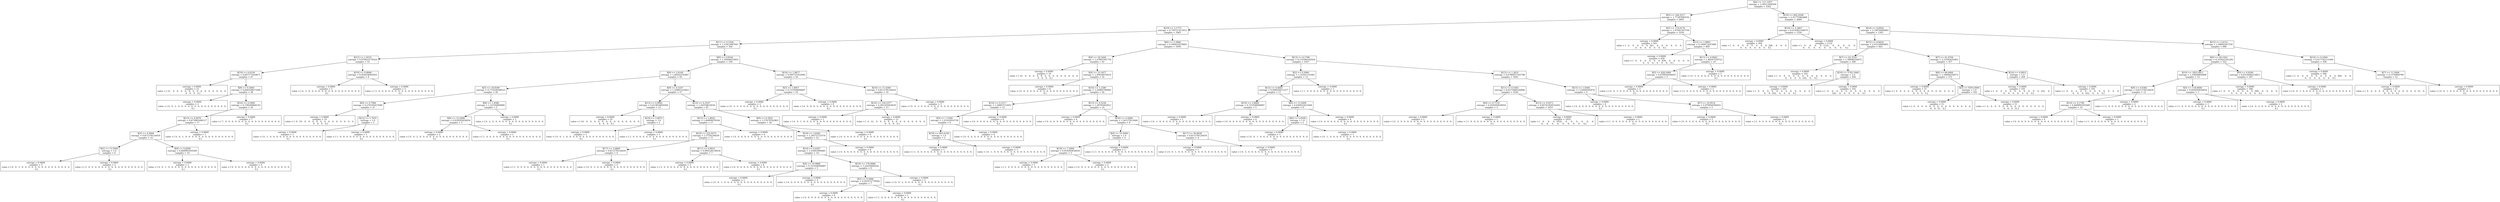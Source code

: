 digraph Tree {
0 [label="X[4] <= 111.1937\nentropy = 3.30511858504\nsamples = 5562", shape="box"] ;
1 [label="X[5] <= 164.3517\nentropy = 1.77287849192\nsamples = 2893", shape="box"] ;
0 -> 1 ;
2 [label="X[19] <= 2.1773\nentropy = 0.730727413912\nsamples = 1863", shape="box"] ;
1 -> 2 ;
3 [label="X[11] <= 0.5326\nentropy = 1.52412687047\nsamples = 164", shape="box"] ;
2 -> 3 ;
4 [label="X[12] <= 1.0532\nentropy = 0.970623179324\nsamples = 55", shape="box"] ;
3 -> 4 ;
5 [label="X[19] <= 0.6334\nentropy = 0.607171654871\nsamples = 47", shape="box"] ;
4 -> 5 ;
6 [label="entropy = 0.0000\nsamples = 21\nvalue = [ 21.   0.   0.   0.   0.   0.   0.   0.   0.   0.   0.   0.   0.   0.   0.
   0.   0.   0.   0.]", shape="box"] ;
5 -> 6 ;
7 [label="X[8] <= 0.5000\nentropy = 0.840358671609\nsamples = 26", shape="box"] ;
5 -> 7 ;
8 [label="entropy = 0.0000\nsamples = 2\nvalue = [ 0.  0.  2.  0.  0.  0.  0.  0.  0.  0.  0.  0.  0.  0.  0.  0.  0.  0.
  0.]", shape="box"] ;
7 -> 8 ;
9 [label="X[16] <= 0.5000\nentropy = 0.738284866143\nsamples = 24", shape="box"] ;
7 -> 9 ;
10 [label="X[13] <= 0.9076\nentropy = 0.873981048127\nsamples = 17", shape="box"] ;
9 -> 10 ;
11 [label="X[3] <= 4.5000\nentropy = 0.811278124459\nsamples = 16", shape="box"] ;
10 -> 11 ;
12 [label="X[5] <= 12.5000\nentropy = 1.0\nsamples = 6", shape="box"] ;
11 -> 12 ;
13 [label="entropy = 0.0000\nsamples = 3\nvalue = [ 0.  0.  3.  0.  0.  0.  0.  0.  0.  0.  0.  0.  0.  0.  0.  0.  0.  0.
  0.]", shape="box"] ;
12 -> 13 ;
14 [label="entropy = 0.0000\nsamples = 3\nvalue = [ 3.  0.  0.  0.  0.  0.  0.  0.  0.  0.  0.  0.  0.  0.  0.  0.  0.  0.
  0.]", shape="box"] ;
12 -> 14 ;
15 [label="X[9] <= 0.8296\nentropy = 0.468995593589\nsamples = 10", shape="box"] ;
11 -> 15 ;
16 [label="entropy = 0.0000\nsamples = 1\nvalue = [ 0.  0.  1.  0.  0.  0.  0.  0.  0.  0.  0.  0.  0.  0.  0.  0.  0.  0.
  0.]", shape="box"] ;
15 -> 16 ;
17 [label="entropy = 0.0000\nsamples = 9\nvalue = [ 9.  0.  0.  0.  0.  0.  0.  0.  0.  0.  0.  0.  0.  0.  0.  0.  0.  0.
  0.]", shape="box"] ;
15 -> 17 ;
18 [label="entropy = 0.0000\nsamples = 1\nvalue = [ 0.  0.  1.  0.  0.  0.  0.  0.  0.  0.  0.  0.  0.  0.  0.  0.  0.  0.
  0.]", shape="box"] ;
10 -> 18 ;
19 [label="entropy = 0.0000\nsamples = 7\nvalue = [ 7.  0.  0.  0.  0.  0.  0.  0.  0.  0.  0.  0.  0.  0.  0.  0.  0.  0.
  0.]", shape="box"] ;
9 -> 19 ;
20 [label="X[19] <= 0.8848\nentropy = 0.954434002925\nsamples = 8", shape="box"] ;
4 -> 20 ;
21 [label="entropy = 0.0000\nsamples = 5\nvalue = [ 0.  5.  0.  0.  0.  0.  0.  0.  0.  0.  0.  0.  0.  0.  0.  0.  0.  0.
  0.]", shape="box"] ;
20 -> 21 ;
22 [label="entropy = 0.0000\nsamples = 3\nvalue = [ 3.  0.  0.  0.  0.  0.  0.  0.  0.  0.  0.  0.  0.  0.  0.  0.  0.  0.
  0.]", shape="box"] ;
20 -> 22 ;
23 [label="X[9] <= 0.8164\nentropy = 1.50440610925\nsamples = 109", shape="box"] ;
3 -> 23 ;
24 [label="X[8] <= 2.6169\nentropy = 1.48243195487\nsamples = 83", shape="box"] ;
23 -> 24 ;
25 [label="X[5] <= 18.8349\nentropy = 0.773228348525\nsamples = 26", shape="box"] ;
24 -> 25 ;
26 [label="X[9] <= 0.7966\nentropy = 0.276195427648\nsamples = 21", shape="box"] ;
25 -> 26 ;
27 [label="entropy = 0.0000\nsamples = 19\nvalue = [  0.  19.   0.   0.   0.   0.   0.   0.   0.   0.   0.   0.   0.   0.   0.
   0.   0.   0.   0.]", shape="box"] ;
26 -> 27 ;
28 [label="X[12] <= 1.7031\nentropy = 1.0\nsamples = 2", shape="box"] ;
26 -> 28 ;
29 [label="entropy = 0.0000\nsamples = 1\nvalue = [ 0.  1.  0.  0.  0.  0.  0.  0.  0.  0.  0.  0.  0.  0.  0.  0.  0.  0.
  0.]", shape="box"] ;
28 -> 29 ;
30 [label="entropy = 0.0000\nsamples = 1\nvalue = [ 1.  0.  0.  0.  0.  0.  0.  0.  0.  0.  0.  0.  0.  0.  0.  0.  0.  0.
  0.]", shape="box"] ;
28 -> 30 ;
31 [label="X[8] <= 1.4586\nentropy = 1.52192809489\nsamples = 5", shape="box"] ;
25 -> 31 ;
32 [label="X[0] <= 12.5000\nentropy = 0.918295834054\nsamples = 3", shape="box"] ;
31 -> 32 ;
33 [label="entropy = 0.0000\nsamples = 2\nvalue = [ 0.  0.  2.  0.  0.  0.  0.  0.  0.  0.  0.  0.  0.  0.  0.  0.  0.  0.
  0.]", shape="box"] ;
32 -> 33 ;
34 [label="entropy = 0.0000\nsamples = 1\nvalue = [ 1.  0.  0.  0.  0.  0.  0.  0.  0.  0.  0.  0.  0.  0.  0.  0.  0.  0.
  0.]", shape="box"] ;
32 -> 34 ;
35 [label="entropy = 0.0000\nsamples = 2\nvalue = [ 0.  2.  0.  0.  0.  0.  0.  0.  0.  0.  0.  0.  0.  0.  0.  0.  0.  0.
  0.]", shape="box"] ;
31 -> 35 ;
36 [label="X[9] <= 0.5107\nentropy = 1.52805143463\nsamples = 57", shape="box"] ;
24 -> 36 ;
37 [label="X[13] <= 0.9962\nentropy = 0.413816850304\nsamples = 12", shape="box"] ;
36 -> 37 ;
38 [label="entropy = 0.0000\nsamples = 10\nvalue = [ 10.   0.   0.   0.   0.   0.   0.   0.   0.   0.   0.   0.   0.   0.   0.
   0.   0.   0.   0.]", shape="box"] ;
37 -> 38 ;
39 [label="X[19] <= 2.0872\nentropy = 1.0\nsamples = 2", shape="box"] ;
37 -> 39 ;
40 [label="entropy = 0.0000\nsamples = 1\nvalue = [ 0.  0.  1.  0.  0.  0.  0.  0.  0.  0.  0.  0.  0.  0.  0.  0.  0.  0.
  0.]", shape="box"] ;
39 -> 40 ;
41 [label="entropy = 0.0000\nsamples = 1\nvalue = [ 1.  0.  0.  0.  0.  0.  0.  0.  0.  0.  0.  0.  0.  0.  0.  0.  0.  0.
  0.]", shape="box"] ;
39 -> 41 ;
42 [label="X[14] <= 0.3527\nentropy = 1.56559623036\nsamples = 45", shape="box"] ;
36 -> 42 ;
43 [label="X[12] <= 1.8935\nentropy = 1.46809078166\nsamples = 17", shape="box"] ;
42 -> 43 ;
44 [label="X[10] <= 222.9575\nentropy = 1.5726236639\nsamples = 11", shape="box"] ;
43 -> 44 ;
45 [label="X[17] <= 2.6860\nentropy = 0.811278124459\nsamples = 4", shape="box"] ;
44 -> 45 ;
46 [label="entropy = 0.0000\nsamples = 1\nvalue = [ 1.  0.  0.  0.  0.  0.  0.  0.  0.  0.  0.  0.  0.  0.  0.  0.  0.  0.
  0.]", shape="box"] ;
45 -> 46 ;
47 [label="entropy = 0.0000\nsamples = 3\nvalue = [ 0.  0.  3.  0.  0.  0.  0.  0.  0.  0.  0.  0.  0.  0.  0.  0.  0.  0.
  0.]", shape="box"] ;
45 -> 47 ;
48 [label="X[11] <= 0.9933\nentropy = 0.985228136034\nsamples = 7", shape="box"] ;
44 -> 48 ;
49 [label="entropy = 0.0000\nsamples = 3\nvalue = [ 3.  0.  0.  0.  0.  0.  0.  0.  0.  0.  0.  0.  0.  0.  0.  0.  0.  0.
  0.]", shape="box"] ;
48 -> 49 ;
50 [label="entropy = 0.0000\nsamples = 4\nvalue = [ 0.  4.  0.  0.  0.  0.  0.  0.  0.  0.  0.  0.  0.  0.  0.  0.  0.  0.
  0.]", shape="box"] ;
48 -> 50 ;
51 [label="entropy = 0.0000\nsamples = 6\nvalue = [ 0.  0.  6.  0.  0.  0.  0.  0.  0.  0.  0.  0.  0.  0.  0.  0.  0.  0.
  0.]", shape="box"] ;
43 -> 51 ;
52 [label="X[9] <= 0.7855\nentropy = 1.37479762863\nsamples = 28", shape="box"] ;
42 -> 52 ;
53 [label="X[18] <= 3.8302\nentropy = 1.29272721476\nsamples = 22", shape="box"] ;
52 -> 53 ;
54 [label="X[14] <= 0.4307\nentropy = 1.53061899485\nsamples = 14", shape="box"] ;
53 -> 54 ;
55 [label="X[4] <= 10.9880\nentropy = 0.721928094887\nsamples = 5", shape="box"] ;
54 -> 55 ;
56 [label="entropy = 0.0000\nsamples = 1\nvalue = [ 0.  0.  1.  0.  0.  0.  0.  0.  0.  0.  0.  0.  0.  0.  0.  0.  0.  0.
  0.]", shape="box"] ;
55 -> 56 ;
57 [label="entropy = 0.0000\nsamples = 4\nvalue = [ 4.  0.  0.  0.  0.  0.  0.  0.  0.  0.  0.  0.  0.  0.  0.  0.  0.  0.
  0.]", shape="box"] ;
55 -> 57 ;
58 [label="X[10] <= 178.0886\nentropy = 1.22439444541\nsamples = 9", shape="box"] ;
54 -> 58 ;
59 [label="X[2] <= 9.5000\nentropy = 0.591672778582\nsamples = 7", shape="box"] ;
58 -> 59 ;
60 [label="entropy = 0.0000\nsamples = 6\nvalue = [ 0.  6.  0.  0.  0.  0.  0.  0.  0.  0.  0.  0.  0.  0.  0.  0.  0.  0.
  0.]", shape="box"] ;
59 -> 60 ;
61 [label="entropy = 0.0000\nsamples = 1\nvalue = [ 1.  0.  0.  0.  0.  0.  0.  0.  0.  0.  0.  0.  0.  0.  0.  0.  0.  0.
  0.]", shape="box"] ;
59 -> 61 ;
62 [label="entropy = 0.0000\nsamples = 2\nvalue = [ 0.  0.  2.  0.  0.  0.  0.  0.  0.  0.  0.  0.  0.  0.  0.  0.  0.  0.
  0.]", shape="box"] ;
58 -> 62 ;
63 [label="entropy = 0.0000\nsamples = 8\nvalue = [ 0.  8.  0.  0.  0.  0.  0.  0.  0.  0.  0.  0.  0.  0.  0.  0.  0.  0.
  0.]", shape="box"] ;
53 -> 63 ;
64 [label="entropy = 0.0000\nsamples = 6\nvalue = [ 6.  0.  0.  0.  0.  0.  0.  0.  0.  0.  0.  0.  0.  0.  0.  0.  0.  0.
  0.]", shape="box"] ;
52 -> 64 ;
65 [label="X[16] <= 1.9877\nentropy = 0.995727452085\nsamples = 26", shape="box"] ;
23 -> 65 ;
66 [label="X[5] <= 1.8957\nentropy = 0.721928094887\nsamples = 10", shape="box"] ;
65 -> 66 ;
67 [label="entropy = 0.0000\nsamples = 2\nvalue = [ 0.  2.  0.  0.  0.  0.  0.  0.  0.  0.  0.  0.  0.  0.  0.  0.  0.  0.
  0.]", shape="box"] ;
66 -> 67 ;
68 [label="entropy = 0.0000\nsamples = 8\nvalue = [ 0.  0.  8.  0.  0.  0.  0.  0.  0.  0.  0.  0.  0.  0.  0.  0.  0.  0.
  0.]", shape="box"] ;
66 -> 68 ;
69 [label="X[16] <= 11.6306\nentropy = 0.811278124459\nsamples = 16", shape="box"] ;
65 -> 69 ;
70 [label="X[10] <= 154.5377\nentropy = 0.391243563629\nsamples = 13", shape="box"] ;
69 -> 70 ;
71 [label="entropy = 0.0000\nsamples = 1\nvalue = [ 0.  0.  1.  0.  0.  0.  0.  0.  0.  0.  0.  0.  0.  0.  0.  0.  0.  0.
  0.]", shape="box"] ;
70 -> 71 ;
72 [label="entropy = 0.0000\nsamples = 12\nvalue = [  0.  12.   0.   0.   0.   0.   0.   0.   0.   0.   0.   0.   0.   0.   0.
   0.   0.   0.   0.]", shape="box"] ;
70 -> 72 ;
73 [label="entropy = 0.0000\nsamples = 3\nvalue = [ 0.  0.  3.  0.  0.  0.  0.  0.  0.  0.  0.  0.  0.  0.  0.  0.  0.  0.
  0.]", shape="box"] ;
69 -> 73 ;
74 [label="X[6] <= 3.3984\nentropy = 0.300425078405\nsamples = 1699", shape="box"] ;
2 -> 74 ;
75 [label="X[4] <= 18.5444\nentropy = 1.47893391778\nsamples = 42", shape="box"] ;
74 -> 75 ;
76 [label="entropy = 0.0000\nsamples = 10\nvalue = [ 10.   0.   0.   0.   0.   0.   0.   0.   0.   0.   0.   0.   0.   0.   0.
   0.   0.   0.   0.]", shape="box"] ;
75 -> 76 ;
77 [label="X[4] <= 23.1877\nentropy = 1.49434970414\nsamples = 32", shape="box"] ;
75 -> 77 ;
78 [label="entropy = 0.0000\nsamples = 6\nvalue = [ 0.  6.  0.  0.  0.  0.  0.  0.  0.  0.  0.  0.  0.  0.  0.  0.  0.  0.
  0.]", shape="box"] ;
77 -> 78 ;
79 [label="X[16] <= 1.2396\nentropy = 1.56966700982\nsamples = 26", shape="box"] ;
77 -> 79 ;
80 [label="X[14] <= 0.3117\nentropy = 1.28067212952\nsamples = 12", shape="box"] ;
79 -> 80 ;
81 [label="X[3] <= 7.5594\nentropy = 1.25162916739\nsamples = 6", shape="box"] ;
80 -> 81 ;
82 [label="X[10] <= 863.4149\nentropy = 1.0\nsamples = 2", shape="box"] ;
81 -> 82 ;
83 [label="entropy = 0.0000\nsamples = 1\nvalue = [ 1.  0.  0.  0.  0.  0.  0.  0.  0.  0.  0.  0.  0.  0.  0.  0.  0.  0.
  0.]", shape="box"] ;
82 -> 83 ;
84 [label="entropy = 0.0000\nsamples = 1\nvalue = [ 0.  1.  0.  0.  0.  0.  0.  0.  0.  0.  0.  0.  0.  0.  0.  0.  0.  0.
  0.]", shape="box"] ;
82 -> 84 ;
85 [label="entropy = 0.0000\nsamples = 4\nvalue = [ 0.  0.  4.  0.  0.  0.  0.  0.  0.  0.  0.  0.  0.  0.  0.  0.  0.  0.
  0.]", shape="box"] ;
81 -> 85 ;
86 [label="entropy = 0.0000\nsamples = 6\nvalue = [ 6.  0.  0.  0.  0.  0.  0.  0.  0.  0.  0.  0.  0.  0.  0.  0.  0.  0.
  0.]", shape="box"] ;
80 -> 86 ;
87 [label="X[13] <= 0.5236\nentropy = 1.28705402812\nsamples = 14", shape="box"] ;
79 -> 87 ;
88 [label="entropy = 0.0000\nsamples = 6\nvalue = [ 0.  6.  0.  0.  0.  0.  0.  0.  0.  0.  0.  0.  0.  0.  0.  0.  0.  0.
  0.]", shape="box"] ;
87 -> 88 ;
89 [label="X[16] <= 4.5000\nentropy = 1.56127812446\nsamples = 8", shape="box"] ;
87 -> 89 ;
90 [label="X[4] <= 33.5000\nentropy = 1.0\nsamples = 4", shape="box"] ;
89 -> 90 ;
91 [label="X[18] <= 7.5000\nentropy = 0.918295834054\nsamples = 3", shape="box"] ;
90 -> 91 ;
92 [label="entropy = 0.0000\nsamples = 1\nvalue = [ 1.  0.  0.  0.  0.  0.  0.  0.  0.  0.  0.  0.  0.  0.  0.  0.  0.  0.
  0.]", shape="box"] ;
91 -> 92 ;
93 [label="entropy = 0.0000\nsamples = 2\nvalue = [ 0.  0.  2.  0.  0.  0.  0.  0.  0.  0.  0.  0.  0.  0.  0.  0.  0.  0.
  0.]", shape="box"] ;
91 -> 93 ;
94 [label="entropy = 0.0000\nsamples = 1\nvalue = [ 1.  0.  0.  0.  0.  0.  0.  0.  0.  0.  0.  0.  0.  0.  0.  0.  0.  0.
  0.]", shape="box"] ;
90 -> 94 ;
95 [label="X[17] <= 36.8036\nentropy = 0.811278124459\nsamples = 4", shape="box"] ;
89 -> 95 ;
96 [label="entropy = 0.0000\nsamples = 1\nvalue = [ 0.  0.  1.  0.  0.  0.  0.  0.  0.  0.  0.  0.  0.  0.  0.  0.  0.  0.
  0.]", shape="box"] ;
95 -> 96 ;
97 [label="entropy = 0.0000\nsamples = 3\nvalue = [ 0.  3.  0.  0.  0.  0.  0.  0.  0.  0.  0.  0.  0.  0.  0.  0.  0.  0.
  0.]", shape="box"] ;
95 -> 97 ;
98 [label="X[13] <= 0.1796\nentropy = 0.135500102924\nsamples = 1657", shape="box"] ;
74 -> 98 ;
99 [label="X[2] <= 0.5000\nentropy = 1.32501121082\nsamples = 12", shape="box"] ;
98 -> 99 ;
100 [label="X[12] <= 0.4665\nentropy = 0.994030211477\nsamples = 11", shape="box"] ;
99 -> 100 ;
101 [label="X[19] <= 2.8060\nentropy = 0.721928094887\nsamples = 5", shape="box"] ;
100 -> 101 ;
102 [label="entropy = 0.0000\nsamples = 1\nvalue = [ 0.  1.  0.  0.  0.  0.  0.  0.  0.  0.  0.  0.  0.  0.  0.  0.  0.  0.
  0.]", shape="box"] ;
101 -> 102 ;
103 [label="entropy = 0.0000\nsamples = 4\nvalue = [ 0.  0.  4.  0.  0.  0.  0.  0.  0.  0.  0.  0.  0.  0.  0.  0.  0.  0.
  0.]", shape="box"] ;
101 -> 103 ;
104 [label="X[0] <= 13.5000\nentropy = 0.650022421648\nsamples = 6", shape="box"] ;
100 -> 104 ;
105 [label="X[6] <= 5.0209\nentropy = 1.0\nsamples = 2", shape="box"] ;
104 -> 105 ;
106 [label="entropy = 0.0000\nsamples = 1\nvalue = [ 0.  0.  1.  0.  0.  0.  0.  0.  0.  0.  0.  0.  0.  0.  0.  0.  0.  0.
  0.]", shape="box"] ;
105 -> 106 ;
107 [label="entropy = 0.0000\nsamples = 1\nvalue = [ 0.  1.  0.  0.  0.  0.  0.  0.  0.  0.  0.  0.  0.  0.  0.  0.  0.  0.
  0.]", shape="box"] ;
105 -> 107 ;
108 [label="entropy = 0.0000\nsamples = 4\nvalue = [ 0.  4.  0.  0.  0.  0.  0.  0.  0.  0.  0.  0.  0.  0.  0.  0.  0.  0.
  0.]", shape="box"] ;
104 -> 108 ;
109 [label="entropy = 0.0000\nsamples = 1\nvalue = [ 1.  0.  0.  0.  0.  0.  0.  0.  0.  0.  0.  0.  0.  0.  0.  0.  0.  0.
  0.]", shape="box"] ;
99 -> 109 ;
110 [label="X[15] <= 1.2631\nentropy = 0.0786057162798\nsamples = 1645", shape="box"] ;
98 -> 110 ;
111 [label="X[11] <= 0.5565\nentropy = 0.0271806526866\nsamples = 1636", shape="box"] ;
110 -> 111 ;
112 [label="X[9] <= 0.7118\nentropy = 0.918295834054\nsamples = 3", shape="box"] ;
111 -> 112 ;
113 [label="entropy = 0.0000\nsamples = 2\nvalue = [ 0.  2.  0.  0.  0.  0.  0.  0.  0.  0.  0.  0.  0.  0.  0.  0.  0.  0.
  0.]", shape="box"] ;
112 -> 113 ;
114 [label="entropy = 0.0000\nsamples = 1\nvalue = [ 1.  0.  0.  0.  0.  0.  0.  0.  0.  0.  0.  0.  0.  0.  0.  0.  0.  0.
  0.]", shape="box"] ;
112 -> 114 ;
115 [label="X[13] <= 0.9271\nentropy = 0.00741920532441\nsamples = 1633", shape="box"] ;
111 -> 115 ;
116 [label="entropy = 0.0000\nsamples = 1632\nvalue = [    0.     0.     0.  1632.     0.     0.     0.     0.     0.     0.
     0.     0.     0.     0.     0.     0.     0.     0.     0.]", shape="box"] ;
115 -> 116 ;
117 [label="entropy = 0.0000\nsamples = 1\nvalue = [ 1.  0.  0.  0.  0.  0.  0.  0.  0.  0.  0.  0.  0.  0.  0.  0.  0.  0.
  0.]", shape="box"] ;
115 -> 117 ;
118 [label="X[15] <= 1.6360\nentropy = 1.53049305676\nsamples = 9", shape="box"] ;
110 -> 118 ;
119 [label="entropy = 0.0000\nsamples = 4\nvalue = [ 0.  4.  0.  0.  0.  0.  0.  0.  0.  0.  0.  0.  0.  0.  0.  0.  0.  0.
  0.]", shape="box"] ;
118 -> 119 ;
120 [label="X[7] <= 10.9514\nentropy = 0.970950594455\nsamples = 5", shape="box"] ;
118 -> 120 ;
121 [label="entropy = 0.0000\nsamples = 3\nvalue = [ 0.  0.  3.  0.  0.  0.  0.  0.  0.  0.  0.  0.  0.  0.  0.  0.  0.  0.
  0.]", shape="box"] ;
120 -> 121 ;
122 [label="entropy = 0.0000\nsamples = 2\nvalue = [ 2.  0.  0.  0.  0.  0.  0.  0.  0.  0.  0.  0.  0.  0.  0.  0.  0.  0.
  0.]", shape="box"] ;
120 -> 122 ;
123 [label="X[5] <= 174.6176\nentropy = 1.07641397109\nsamples = 1030", shape="box"] ;
1 -> 123 ;
124 [label="entropy = 0.0000\nsamples = 561\nvalue = [   0.    0.    0.    0.    0.  561.    0.    0.    0.    0.    0.    0.
    0.    0.    0.    0.    0.    0.    0.]", shape="box"] ;
123 -> 124 ;
125 [label="X[12] <= 1.8901\nentropy = 0.180473247689\nsamples = 469", shape="box"] ;
123 -> 125 ;
126 [label="entropy = 0.0000\nsamples = 459\nvalue = [   0.    0.    0.    0.    0.    0.  459.    0.    0.    0.    0.    0.
    0.    0.    0.    0.    0.    0.    0.]", shape="box"] ;
125 -> 126 ;
127 [label="X[11] <= 0.9442\nentropy = 1.48547529723\nsamples = 10", shape="box"] ;
125 -> 127 ;
128 [label="X[5] <= 828.5000\nentropy = 0.970950594455\nsamples = 5", shape="box"] ;
127 -> 128 ;
129 [label="entropy = 0.0000\nsamples = 3\nvalue = [ 0.  0.  3.  0.  0.  0.  0.  0.  0.  0.  0.  0.  0.  0.  0.  0.  0.  0.
  0.]", shape="box"] ;
128 -> 129 ;
130 [label="entropy = 0.0000\nsamples = 2\nvalue = [ 2.  0.  0.  0.  0.  0.  0.  0.  0.  0.  0.  0.  0.  0.  0.  0.  0.  0.
  0.]", shape="box"] ;
128 -> 130 ;
131 [label="entropy = 0.0000\nsamples = 5\nvalue = [ 0.  5.  0.  0.  0.  0.  0.  0.  0.  0.  0.  0.  0.  0.  0.  0.  0.  0.
  0.]", shape="box"] ;
127 -> 131 ;
132 [label="X[10] <= 802.0508\nentropy = 2.91775962668\nsamples = 2669", shape="box"] ;
0 -> 132 ;
133 [label="X[19] <= 2.3667\nentropy = 0.619382194679\nsamples = 1326", shape="box"] ;
132 -> 133 ;
134 [label="entropy = 0.0000\nsamples = 204\nvalue = [   0.    0.    0.    0.    0.    0.    0.    0.  204.    0.    0.    0.
    0.    0.    0.    0.    0.    0.    0.]", shape="box"] ;
133 -> 134 ;
135 [label="entropy = 0.0000\nsamples = 1122\nvalue = [    0.     0.     0.     0.  1122.     0.     0.     0.     0.     0.
     0.     0.     0.     0.     0.     0.     0.     0.     0.]", shape="box"] ;
133 -> 135 ;
136 [label="X[14] <= 0.0954\nentropy = 3.19976006083\nsamples = 1343", shape="box"] ;
132 -> 136 ;
137 [label="X[15] <= 0.8454\nentropy = 2.93120894891\nsamples = 663", shape="box"] ;
136 -> 137 ;
138 [label="X[7] <= 42.3532\nentropy = 1.58496250072\nsamples = 306", shape="box"] ;
137 -> 138 ;
139 [label="entropy = 0.0000\nsamples = 102\nvalue = [   0.    0.    0.    0.    0.    0.    0.    0.    0.    0.    0.    0.
    0.    0.    0.    0.  102.    0.    0.]", shape="box"] ;
138 -> 139 ;
140 [label="X[10] <= 5742.1846\nentropy = 1.0\nsamples = 204", shape="box"] ;
138 -> 140 ;
141 [label="entropy = 0.0000\nsamples = 102\nvalue = [   0.    0.    0.    0.    0.    0.    0.    0.    0.    0.    0.    0.
    0.    0.  102.    0.    0.    0.    0.]", shape="box"] ;
140 -> 141 ;
142 [label="entropy = 0.0000\nsamples = 102\nvalue = [   0.    0.    0.    0.    0.    0.    0.    0.    0.    0.    0.    0.
  102.    0.    0.    0.    0.    0.    0.]", shape="box"] ;
140 -> 142 ;
143 [label="X[7] <= 41.4704\nentropy = 2.23592635063\nsamples = 357", shape="box"] ;
137 -> 143 ;
144 [label="X[8] <= 66.0000\nentropy = 1.58496250072\nsamples = 153", shape="box"] ;
143 -> 144 ;
145 [label="entropy = 0.0000\nsamples = 51\nvalue = [  0.   0.   0.   0.   0.   0.   0.   0.   0.   0.   0.  51.   0.   0.   0.
   0.   0.   0.   0.]", shape="box"] ;
144 -> 145 ;
146 [label="X[5] <= 9205.0000\nentropy = 1.0\nsamples = 102", shape="box"] ;
144 -> 146 ;
147 [label="entropy = 0.0000\nsamples = 51\nvalue = [  0.   0.   0.   0.   0.   0.   0.   0.   0.   0.   0.   0.   0.   0.   0.
   0.   0.  51.   0.]", shape="box"] ;
146 -> 147 ;
148 [label="entropy = 0.0000\nsamples = 51\nvalue = [  0.   0.   0.   0.   0.   0.   0.   0.   0.   0.   0.   0.   0.   0.   0.
   0.   0.   0.  51.]", shape="box"] ;
146 -> 148 ;
149 [label="X[14] <= 0.0852\nentropy = 1.0\nsamples = 204", shape="box"] ;
143 -> 149 ;
150 [label="entropy = 0.0000\nsamples = 102\nvalue = [   0.    0.    0.    0.    0.    0.    0.    0.    0.    0.  102.    0.
    0.    0.    0.    0.    0.    0.    0.]", shape="box"] ;
149 -> 150 ;
151 [label="entropy = 0.0000\nsamples = 102\nvalue = [   0.    0.    0.    0.    0.    0.    0.    0.    0.    0.    0.    0.
    0.    0.    0.  102.    0.    0.    0.]", shape="box"] ;
149 -> 151 ;
152 [label="X[15] <= 2.4153\nentropy = 1.48682567558\nsamples = 680", shape="box"] ;
136 -> 152 ;
153 [label="X[6] <= 40.1561\nentropy = 0.355622181285\nsamples = 322", shape="box"] ;
152 -> 153 ;
154 [label="X[10] <= 1855.0911\nentropy = 1.33826892808\nsamples = 15", shape="box"] ;
153 -> 154 ;
155 [label="X[9] <= 0.9382\nentropy = 0.811278124459\nsamples = 12", shape="box"] ;
154 -> 155 ;
156 [label="X[14] <= 0.1790\nentropy = 0.468995593589\nsamples = 10", shape="box"] ;
155 -> 156 ;
157 [label="entropy = 0.0000\nsamples = 9\nvalue = [ 0.  9.  0.  0.  0.  0.  0.  0.  0.  0.  0.  0.  0.  0.  0.  0.  0.  0.
  0.]", shape="box"] ;
156 -> 157 ;
158 [label="entropy = 0.0000\nsamples = 1\nvalue = [ 1.  0.  0.  0.  0.  0.  0.  0.  0.  0.  0.  0.  0.  0.  0.  0.  0.  0.
  0.]", shape="box"] ;
156 -> 158 ;
159 [label="entropy = 0.0000\nsamples = 2\nvalue = [ 2.  0.  0.  0.  0.  0.  0.  0.  0.  0.  0.  0.  0.  0.  0.  0.  0.  0.
  0.]", shape="box"] ;
155 -> 159 ;
160 [label="X[5] <= 118.0000\nentropy = 0.918295834054\nsamples = 3", shape="box"] ;
154 -> 160 ;
161 [label="entropy = 0.0000\nsamples = 1\nvalue = [ 1.  0.  0.  0.  0.  0.  0.  0.  0.  0.  0.  0.  0.  0.  0.  0.  0.  0.
  0.]", shape="box"] ;
160 -> 161 ;
162 [label="entropy = 0.0000\nsamples = 2\nvalue = [ 0.  0.  2.  0.  0.  0.  0.  0.  0.  0.  0.  0.  0.  0.  0.  0.  0.  0.
  0.]", shape="box"] ;
160 -> 162 ;
163 [label="X[9] <= 0.9249\nentropy = 0.0316040314811\nsamples = 307", shape="box"] ;
153 -> 163 ;
164 [label="entropy = 0.0000\nsamples = 306\nvalue = [   0.    0.    0.    0.    0.    0.    0.  306.    0.    0.    0.    0.
    0.    0.    0.    0.    0.    0.    0.]", shape="box"] ;
163 -> 164 ;
165 [label="entropy = 0.0000\nsamples = 1\nvalue = [ 0.  0.  1.  0.  0.  0.  0.  0.  0.  0.  0.  0.  0.  0.  0.  0.  0.  0.
  0.]", shape="box"] ;
163 -> 165 ;
166 [label="X[14] <= 0.1004\nentropy = 0.617742111609\nsamples = 358", shape="box"] ;
152 -> 166 ;
167 [label="entropy = 0.0000\nsamples = 306\nvalue = [   0.    0.    0.    0.    0.    0.    0.    0.    0.  306.    0.    0.
    0.    0.    0.    0.    0.    0.    0.]", shape="box"] ;
166 -> 167 ;
168 [label="X[7] <= 11.5000\nentropy = 0.1370994789\nsamples = 52", shape="box"] ;
166 -> 168 ;
169 [label="entropy = 0.0000\nsamples = 51\nvalue = [  0.   0.   0.   0.   0.   0.   0.   0.   0.   0.   0.   0.   0.  51.   0.
   0.   0.   0.   0.]", shape="box"] ;
168 -> 169 ;
170 [label="entropy = 0.0000\nsamples = 1\nvalue = [ 0.  0.  1.  0.  0.  0.  0.  0.  0.  0.  0.  0.  0.  0.  0.  0.  0.  0.
  0.]", shape="box"] ;
168 -> 170 ;
}